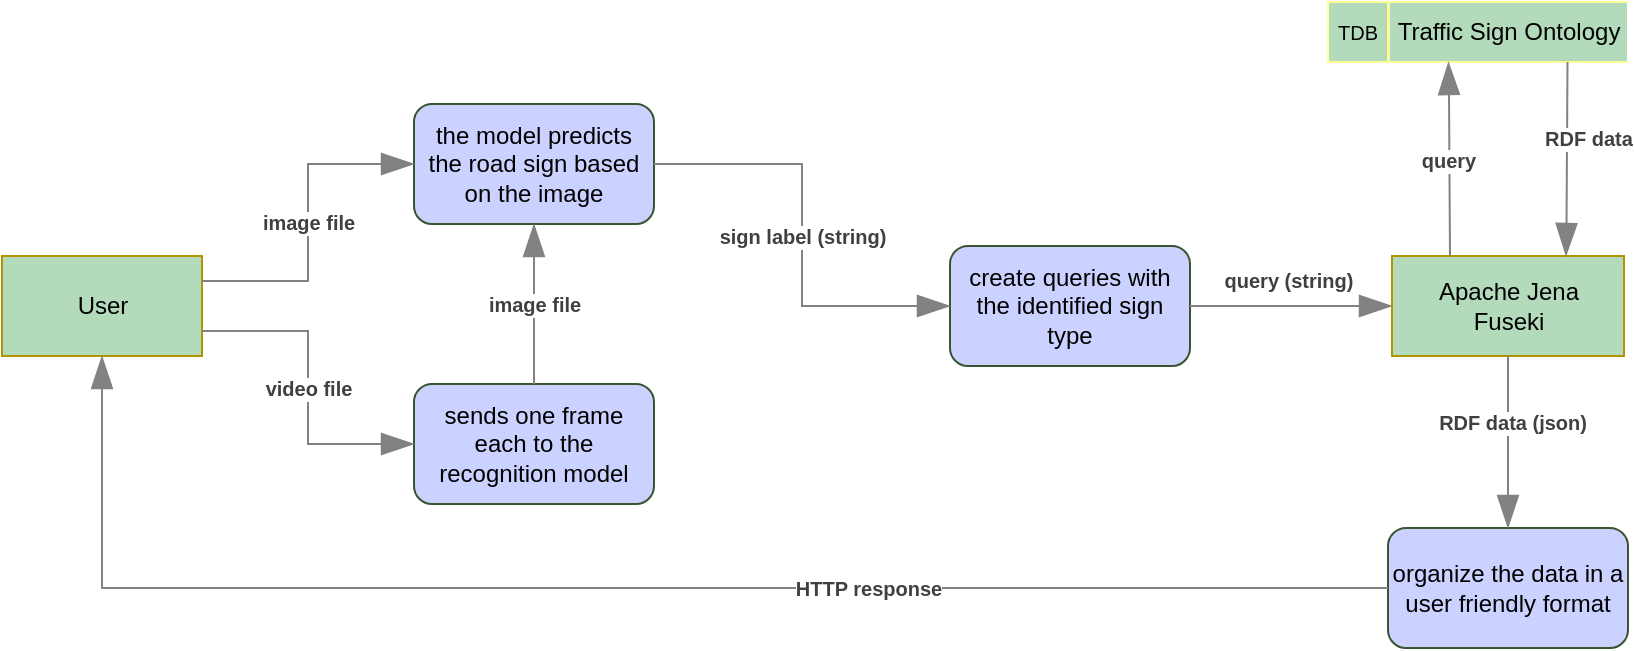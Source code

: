 <mxfile>
    <diagram id="aDLvdtGcDJh9huNigV2b" name="Page-1">
        <mxGraphModel dx="926" dy="630" grid="0" gridSize="10" guides="1" tooltips="1" connect="1" arrows="1" fold="1" page="1" pageScale="1" pageWidth="850" pageHeight="1100" background="#FFFFFF" math="0" shadow="0">
            <root>
                <mxCell id="0"/>
                <mxCell id="1" parent="0"/>
                <mxCell id="2" value="User" style="html=1;dashed=0;whitespace=wrap;fillColor=#B3DBBB;fontColor=#000000;strokeColor=#B09500;" parent="1" vertex="1">
                    <mxGeometry x="33" y="202" width="100" height="50" as="geometry"/>
                </mxCell>
                <mxCell id="5" value="the model predicts the road sign based on the image" style="rounded=1;whiteSpace=wrap;html=1;fontColor=#000000;fillColor=#CCD2FF;strokeColor=#3A5431;labelBackgroundColor=none;" parent="1" vertex="1">
                    <mxGeometry x="239" y="126" width="120" height="60" as="geometry"/>
                </mxCell>
                <object placeholders="1" c4Type="Relationship" c4Description="image file" label="&lt;div style=&quot;text-align: left&quot;&gt;&lt;div style=&quot;text-align: center&quot;&gt;&lt;b&gt;%c4Description%&lt;/b&gt;&lt;/div&gt;&lt;/div&gt;" id="7">
                    <mxCell style="endArrow=blockThin;html=1;fontSize=10;fontColor=#404040;strokeWidth=1;endFill=1;strokeColor=#828282;elbow=vertical;metaEdit=1;endSize=14;startSize=14;jumpStyle=arc;jumpSize=16;rounded=0;edgeStyle=orthogonalEdgeStyle;exitX=1;exitY=0.25;exitDx=0;exitDy=0;entryX=0;entryY=0.5;entryDx=0;entryDy=0;labelBackgroundColor=#FFFFFF;" parent="1" source="2" target="5" edge="1">
                        <mxGeometry width="240" relative="1" as="geometry">
                            <mxPoint x="303" y="320" as="sourcePoint"/>
                            <mxPoint x="543" y="320" as="targetPoint"/>
                        </mxGeometry>
                    </mxCell>
                </object>
                <mxCell id="8" value="sends one frame each to the recognition model" style="rounded=1;whiteSpace=wrap;html=1;fontColor=#000000;fillColor=#CCD2FF;strokeColor=#3A5431;" parent="1" vertex="1">
                    <mxGeometry x="239" y="266" width="120" height="60" as="geometry"/>
                </mxCell>
                <object placeholders="1" c4Type="Relationship" c4Description="video file" label="&lt;div style=&quot;text-align: left&quot;&gt;&lt;div style=&quot;text-align: center&quot;&gt;&lt;b&gt;%c4Description%&lt;/b&gt;&lt;/div&gt;&lt;/div&gt;" id="9">
                    <mxCell style="endArrow=blockThin;html=1;fontSize=10;fontColor=#404040;strokeWidth=1;endFill=1;strokeColor=#828282;elbow=vertical;metaEdit=1;endSize=14;startSize=14;jumpStyle=arc;jumpSize=16;rounded=0;edgeStyle=orthogonalEdgeStyle;exitX=1;exitY=0.75;exitDx=0;exitDy=0;entryX=0;entryY=0.5;entryDx=0;entryDy=0;labelBackgroundColor=#FFFFFF;" parent="1" source="2" target="8" edge="1">
                        <mxGeometry width="240" relative="1" as="geometry">
                            <mxPoint x="143" y="224.5" as="sourcePoint"/>
                            <mxPoint x="296" y="182" as="targetPoint"/>
                        </mxGeometry>
                    </mxCell>
                </object>
                <object placeholders="1" c4Type="Relationship" c4Description="image file" label="&lt;div style=&quot;text-align: left&quot;&gt;&lt;div style=&quot;text-align: center&quot;&gt;&lt;b&gt;%c4Description%&lt;/b&gt;&lt;/div&gt;&lt;/div&gt;" id="10">
                    <mxCell style="endArrow=blockThin;html=1;fontSize=10;fontColor=#404040;strokeWidth=1;endFill=1;strokeColor=#828282;elbow=vertical;metaEdit=1;endSize=14;startSize=14;jumpStyle=arc;jumpSize=16;rounded=0;edgeStyle=orthogonalEdgeStyle;exitX=0.5;exitY=0;exitDx=0;exitDy=0;entryX=0.5;entryY=1;entryDx=0;entryDy=0;labelBackgroundColor=#FFFFFF;" parent="1" source="8" target="5" edge="1">
                        <mxGeometry width="240" relative="1" as="geometry">
                            <mxPoint x="143" y="224.5" as="sourcePoint"/>
                            <mxPoint x="249" y="166" as="targetPoint"/>
                        </mxGeometry>
                    </mxCell>
                </object>
                <mxCell id="11" value="create queries with the identified sign type" style="rounded=1;whiteSpace=wrap;html=1;fontColor=#000000;fillColor=#CCD2FF;strokeColor=#3A5431;" parent="1" vertex="1">
                    <mxGeometry x="507" y="197" width="120" height="60" as="geometry"/>
                </mxCell>
                <object placeholders="1" c4Type="Relationship" c4Description="sign label (string)" label="&lt;div style=&quot;text-align: left&quot;&gt;&lt;div style=&quot;text-align: center&quot;&gt;&lt;b&gt;%c4Description%&lt;/b&gt;&lt;/div&gt;&lt;/div&gt;" id="12">
                    <mxCell style="endArrow=blockThin;html=1;fontSize=10;fontColor=#404040;strokeWidth=1;endFill=1;strokeColor=#828282;elbow=vertical;metaEdit=1;endSize=14;startSize=14;jumpStyle=arc;jumpSize=16;rounded=0;edgeStyle=orthogonalEdgeStyle;exitX=1;exitY=0.5;exitDx=0;exitDy=0;entryX=0;entryY=0.5;entryDx=0;entryDy=0;labelBackgroundColor=#FFFFFF;" parent="1" source="5" target="11" edge="1">
                        <mxGeometry x="-0.002" width="240" relative="1" as="geometry">
                            <mxPoint x="309" y="276" as="sourcePoint"/>
                            <mxPoint x="309" y="196" as="targetPoint"/>
                            <mxPoint as="offset"/>
                        </mxGeometry>
                    </mxCell>
                </object>
                <mxCell id="13" value="organize the data in a user friendly format" style="rounded=1;whiteSpace=wrap;html=1;fontColor=#000000;fillColor=#CCD2FF;strokeColor=#3A5431;" parent="1" vertex="1">
                    <mxGeometry x="726" y="338" width="120" height="60" as="geometry"/>
                </mxCell>
                <object placeholders="1" c4Type="Relationship" c4Description="query (string)" label="&lt;div style=&quot;text-align: left&quot;&gt;&lt;div style=&quot;text-align: center&quot;&gt;&lt;b&gt;%c4Description%&lt;/b&gt;&lt;/div&gt;&lt;/div&gt;" id="14">
                    <mxCell style="endArrow=blockThin;html=1;fontSize=10;fontColor=#404040;strokeWidth=1;endFill=1;strokeColor=#828282;elbow=vertical;metaEdit=1;endSize=14;startSize=14;jumpStyle=arc;jumpSize=16;rounded=0;edgeStyle=orthogonalEdgeStyle;exitX=1;exitY=0.5;exitDx=0;exitDy=0;labelBackgroundColor=#FFFFFF;" parent="1" source="11" target="18" edge="1">
                        <mxGeometry x="-0.03" y="13" width="240" relative="1" as="geometry">
                            <mxPoint x="369" y="166" as="sourcePoint"/>
                            <mxPoint x="483" y="237" as="targetPoint"/>
                            <mxPoint as="offset"/>
                        </mxGeometry>
                    </mxCell>
                </object>
                <mxCell id="18" value="Apache Jena&lt;br&gt;Fuseki" style="html=1;dashed=0;whitespace=wrap;fillColor=#B3DBBB;fontColor=#000000;strokeColor=#B09500;" parent="1" vertex="1">
                    <mxGeometry x="728" y="202" width="116" height="50" as="geometry"/>
                </mxCell>
                <mxCell id="21" value="&lt;font style=&quot;font-size: 10px;&quot;&gt;TDB&lt;/font&gt;" style="html=1;dashed=0;whitespace=wrap;shape=mxgraph.dfd.dataStoreID;align=left;spacingLeft=3;points=[[0,0],[0.5,0],[1,0],[0,0.5],[1,0.5],[0,1],[0.5,1],[1,1]];labelBackgroundColor=none;strokeColor=#FFFF99;fontColor=#000000;fillColor=#B3DBBB;gradientColor=none;" parent="1" vertex="1">
                    <mxGeometry x="696" y="75" width="114" height="30" as="geometry"/>
                </mxCell>
                <mxCell id="22" value="&lt;span style=&quot;font-size: 12px;&quot;&gt;Traffic Sign Ontology&lt;/span&gt;" style="html=1;dashed=0;whitespace=wrap;shape=partialRectangle;right=0;labelBackgroundColor=none;strokeColor=#FFFF99;fontSize=10;fontColor=#000000;fillColor=#B3DBBB;gradientColor=none;" parent="1" vertex="1">
                    <mxGeometry x="726.5" y="75" width="119" height="30" as="geometry"/>
                </mxCell>
                <object placeholders="1" c4Type="Relationship" c4Description="RDF data" label="&lt;div style=&quot;text-align: left&quot;&gt;&lt;div style=&quot;text-align: center&quot;&gt;&lt;b&gt;%c4Description%&lt;/b&gt;&lt;/div&gt;&lt;/div&gt;" id="23">
                    <mxCell style="endArrow=blockThin;html=1;fontSize=10;fontColor=#404040;strokeWidth=1;endFill=1;strokeColor=#828282;elbow=vertical;metaEdit=1;endSize=14;startSize=14;jumpStyle=arc;jumpSize=16;rounded=0;edgeStyle=orthogonalEdgeStyle;exitX=0.75;exitY=1;exitDx=0;exitDy=0;entryX=0.75;entryY=0;entryDx=0;entryDy=0;labelBackgroundColor=#FFFFFF;" parent="1" source="22" target="18" edge="1">
                        <mxGeometry x="-0.219" y="10" width="240" relative="1" as="geometry">
                            <mxPoint x="633" y="153" as="sourcePoint"/>
                            <mxPoint x="633.75" y="77.0" as="targetPoint"/>
                            <mxPoint as="offset"/>
                        </mxGeometry>
                    </mxCell>
                </object>
                <object placeholders="1" c4Type="Relationship" c4Description="query" label="&lt;div style=&quot;text-align: left&quot;&gt;&lt;div style=&quot;text-align: center&quot;&gt;&lt;b&gt;%c4Description%&lt;/b&gt;&lt;/div&gt;&lt;/div&gt;" id="24">
                    <mxCell style="endArrow=blockThin;html=1;fontSize=10;fontColor=#404040;strokeWidth=1;endFill=1;strokeColor=#828282;elbow=vertical;metaEdit=1;endSize=14;startSize=14;jumpStyle=arc;jumpSize=16;rounded=0;edgeStyle=orthogonalEdgeStyle;exitX=0.25;exitY=0;exitDx=0;exitDy=0;entryX=0.25;entryY=1;entryDx=0;entryDy=0;labelBackgroundColor=#FFFFFF;" parent="1" source="18" target="22" edge="1">
                        <mxGeometry width="240" relative="1" as="geometry">
                            <mxPoint x="721" y="133" as="sourcePoint"/>
                            <mxPoint x="721.75" y="57.0" as="targetPoint"/>
                            <mxPoint as="offset"/>
                        </mxGeometry>
                    </mxCell>
                </object>
                <object placeholders="1" c4Type="Relationship" c4Description="RDF data (json)" label="&lt;div style=&quot;text-align: left&quot;&gt;&lt;div style=&quot;text-align: center&quot;&gt;&lt;b&gt;%c4Description%&lt;/b&gt;&lt;/div&gt;&lt;/div&gt;" id="26">
                    <mxCell style="endArrow=blockThin;html=1;fontSize=10;fontColor=#404040;strokeWidth=1;endFill=1;strokeColor=#828282;elbow=vertical;metaEdit=1;endSize=14;startSize=14;jumpStyle=arc;jumpSize=16;rounded=0;edgeStyle=orthogonalEdgeStyle;exitX=0.5;exitY=1;exitDx=0;exitDy=0;labelBackgroundColor=#FFFFFF;" parent="1" source="18" target="13" edge="1">
                        <mxGeometry x="-0.238" y="2" width="240" relative="1" as="geometry">
                            <mxPoint x="655" y="339" as="sourcePoint"/>
                            <mxPoint x="654.25" y="428" as="targetPoint"/>
                            <mxPoint as="offset"/>
                        </mxGeometry>
                    </mxCell>
                </object>
                <object placeholders="1" c4Type="Relationship" c4Description="HTTP response" label="&lt;div style=&quot;text-align: left&quot;&gt;&lt;div style=&quot;text-align: center&quot;&gt;&lt;b&gt;%c4Description%&lt;/b&gt;&lt;/div&gt;&lt;/div&gt;" id="27">
                    <mxCell style="endArrow=blockThin;html=1;fontSize=10;fontColor=#404040;strokeWidth=1;endFill=1;strokeColor=#828282;elbow=vertical;metaEdit=1;endSize=14;startSize=14;jumpStyle=arc;jumpSize=16;rounded=0;edgeStyle=orthogonalEdgeStyle;exitX=0;exitY=0.5;exitDx=0;exitDy=0;entryX=0.5;entryY=1;entryDx=0;entryDy=0;labelBackgroundColor=#FFFFFF;" parent="1" source="13" target="2" edge="1">
                        <mxGeometry x="-0.314" width="240" relative="1" as="geometry">
                            <mxPoint x="484" y="365" as="sourcePoint"/>
                            <mxPoint x="633" y="428.0" as="targetPoint"/>
                            <mxPoint as="offset"/>
                        </mxGeometry>
                    </mxCell>
                </object>
            </root>
        </mxGraphModel>
    </diagram>
</mxfile>